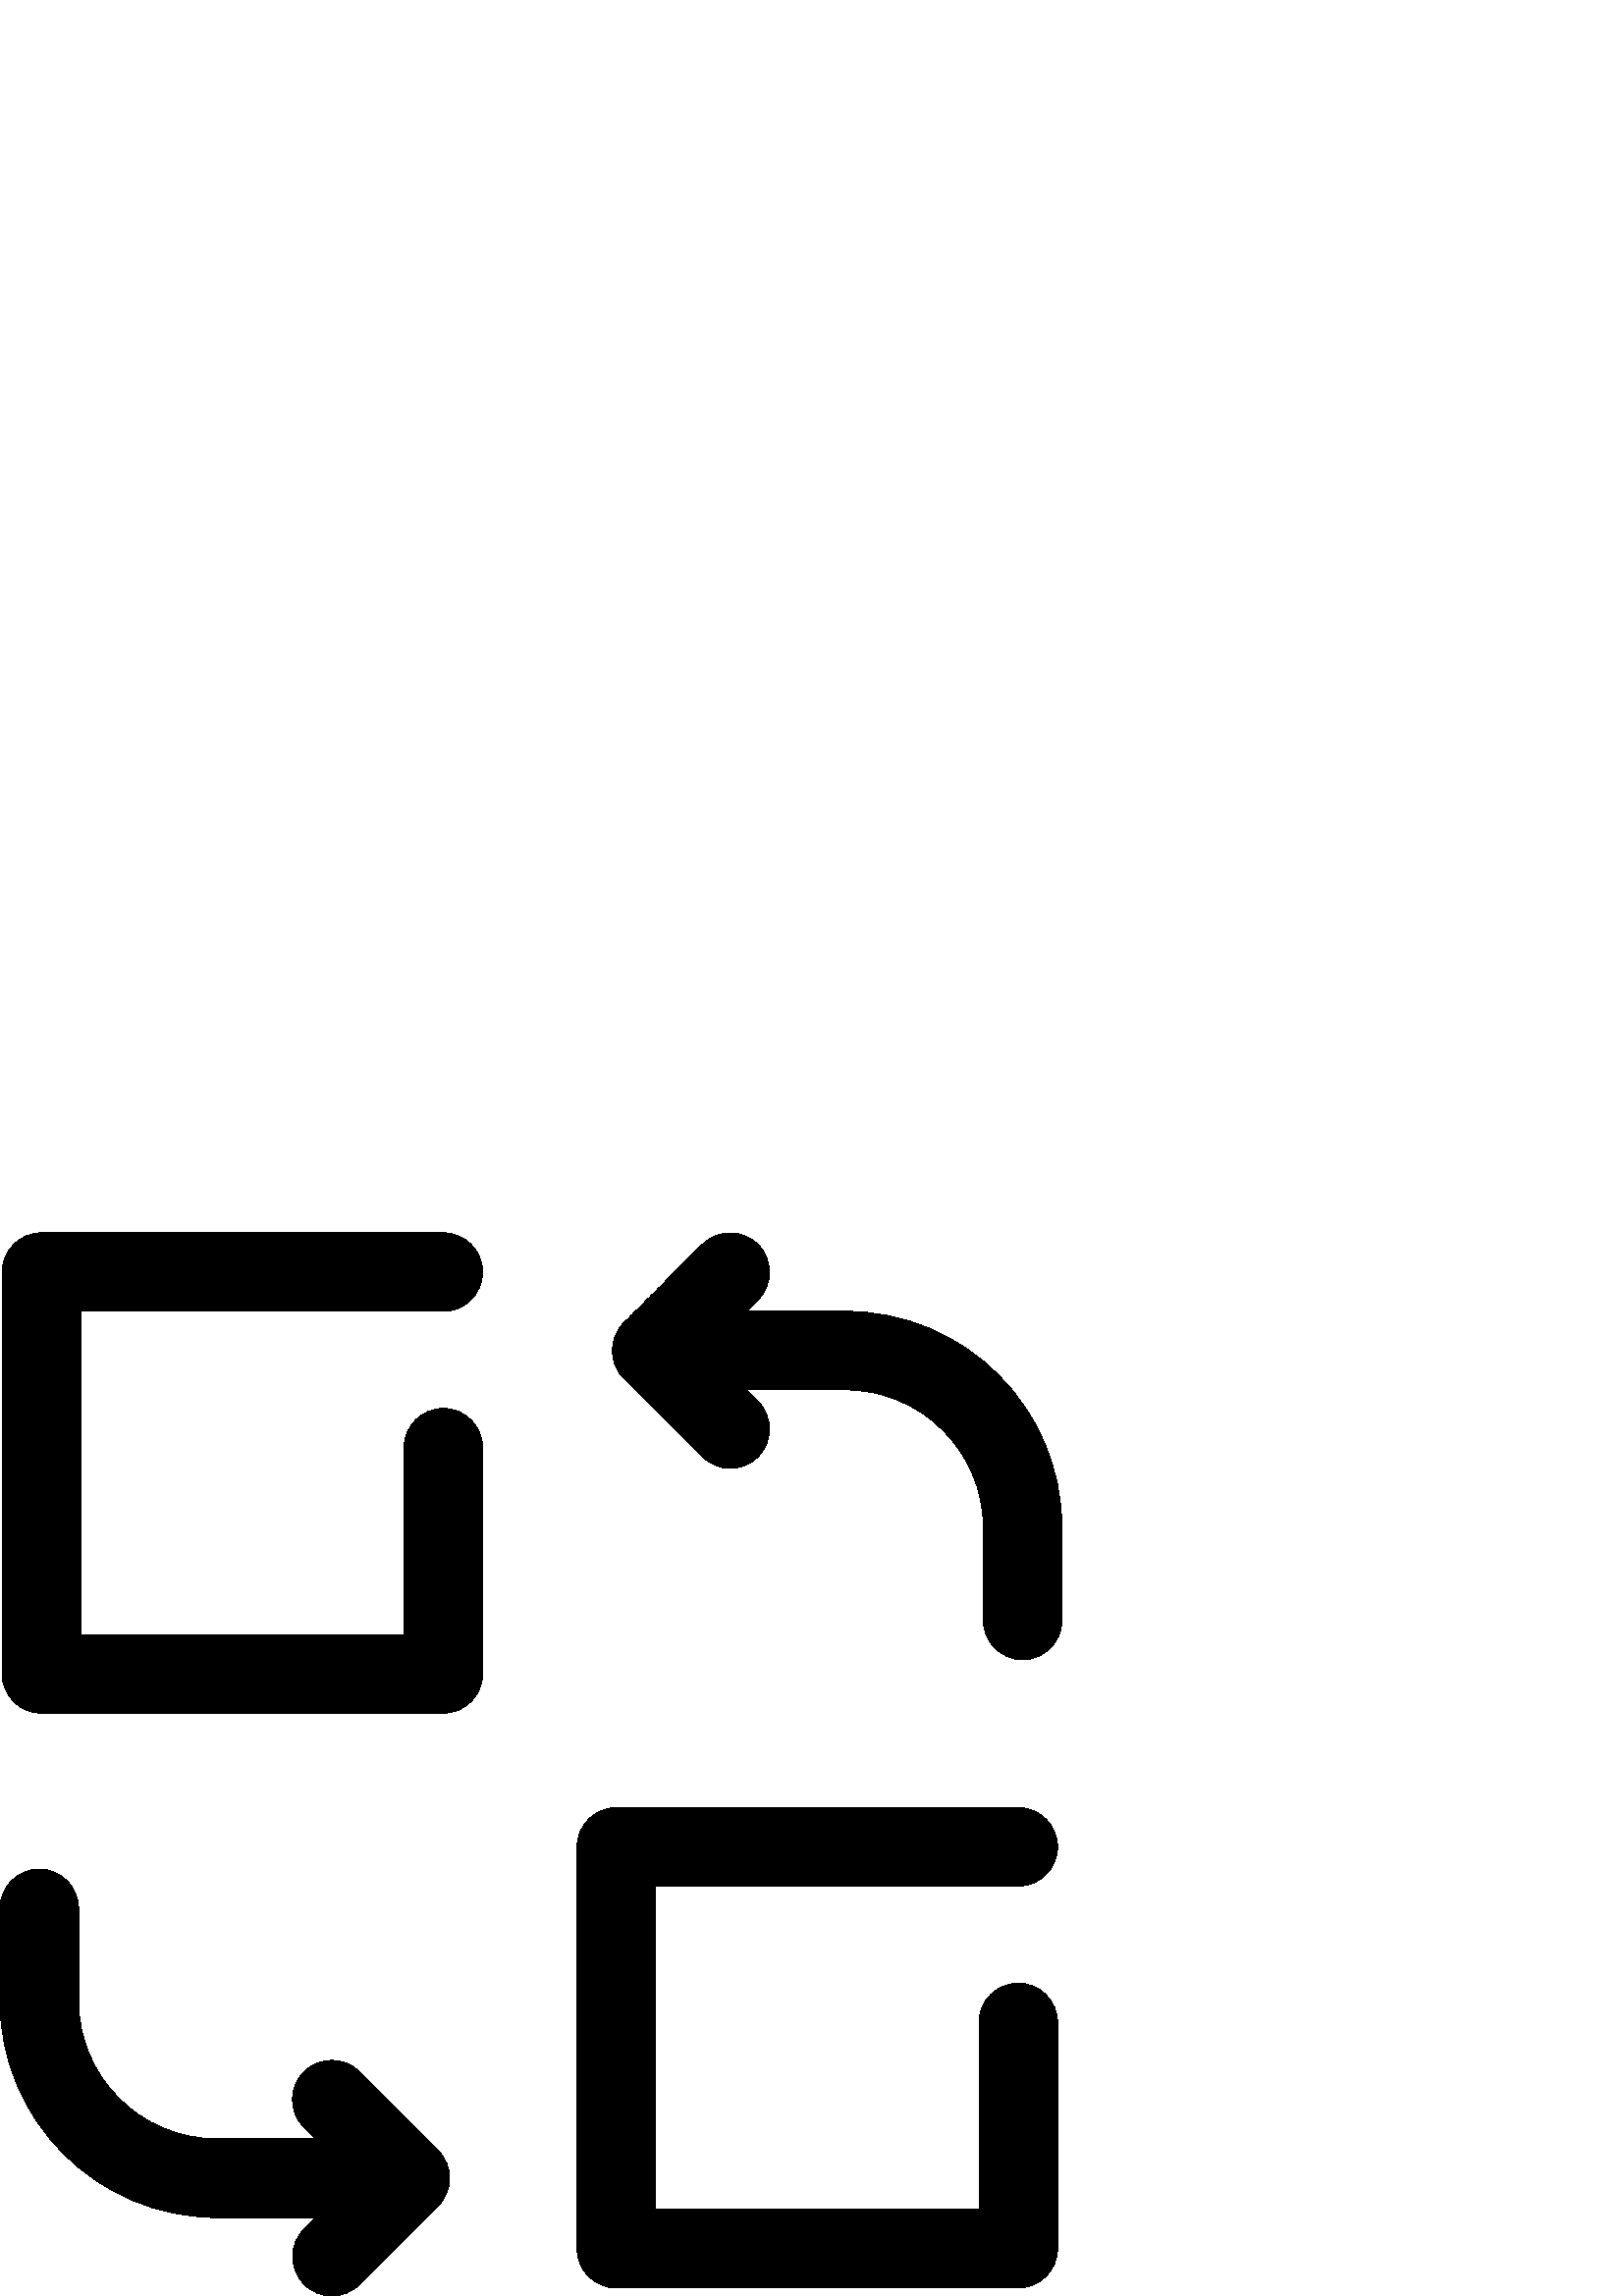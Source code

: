 %!PS-Adobe-3.0 EPSF-3.0
%%Pages: 1
%%DocumentData: Clean7Bit
%%LanguageLevel: 2
%%BoundingBox: 0 -1 390 390
%%EndComments
%%BeginProlog
save
50 dict begin
/q { gsave } bind def
/Q { grestore } bind def
/cm { 6 array astore concat } bind def
/w { setlinewidth } bind def
/J { setlinecap } bind def
/j { setlinejoin } bind def
/M { setmiterlimit } bind def
/d { setdash } bind def
/m { moveto } bind def
/l { lineto } bind def
/c { curveto } bind def
/h { closepath } bind def
/re { exch dup neg 3 1 roll 5 3 roll moveto 0 rlineto
      0 exch rlineto 0 rlineto closepath } bind def
/S { stroke } bind def
/f { fill } bind def
/f* { eofill } bind def
/n { newpath } bind def
/W { clip } bind def
/W* { eoclip } bind def
/BT { } bind def
/ET { } bind def
/pdfmark where { pop globaldict /?pdfmark /exec load put }
    { globaldict begin /?pdfmark /pop load def /pdfmark
    /cleartomark load def end } ifelse
/BDC { mark 3 1 roll /BDC pdfmark } bind def
/EMC { mark /EMC pdfmark } bind def
/cairo_store_point { /cairo_point_y exch def /cairo_point_x exch def } def
/Tj { show currentpoint cairo_store_point } bind def
/TJ {
  {
    dup
    type /stringtype eq
    { show } { -0.001 mul 0 cairo_font_matrix dtransform rmoveto } ifelse
  } forall
  currentpoint cairo_store_point
} bind def
/cairo_selectfont { cairo_font_matrix aload pop pop pop 0 0 6 array astore
    cairo_font exch selectfont cairo_point_x cairo_point_y moveto } bind def
/Tf { pop /cairo_font exch def /cairo_font_matrix where
      { pop cairo_selectfont } if } bind def
/Td { matrix translate cairo_font_matrix matrix concatmatrix dup
      /cairo_font_matrix exch def dup 4 get exch 5 get cairo_store_point
      /cairo_font where { pop cairo_selectfont } if } bind def
/Tm { 2 copy 8 2 roll 6 array astore /cairo_font_matrix exch def
      cairo_store_point /cairo_font where { pop cairo_selectfont } if } bind def
/g { setgray } bind def
/rg { setrgbcolor } bind def
/d1 { setcachedevice } bind def
%%EndProlog
%%BeginSetup
%%EndSetup
%%Page: 1 1
%%BeginPageSetup
%%PageBoundingBox: 0 -1 390 390
%%EndPageSetup
q 0 -1 390 391 rectclip q
0 g
310 361.119 m 273.762 361.119 l 277.922 365.279 l 283.52 370.881 283.52
 379.998 277.922 385.682 c 272.32 391.279 263.199 391.279 257.52 385.682
 c 228.719 356.881 l 223.121 351.279 223.121 342.158 228.719 336.479 c 257.602
 307.76 l 260.398 304.959 264.078 303.522 267.762 303.522 c 271.441 303.522
 275.121 304.959 277.922 307.76 c 283.52 313.361 283.52 322.479 277.922 
328.158 c 273.762 332.318 l 310 332.318 l 337.922 332.318 360.559 309.6 
360.559 281.76 c 360.559 247.76 l 360.559 239.842 367.039 233.361 374.961
 233.361 c 382.879 233.361 389.359 239.842 389.359 247.76 c 389.359 281.76
 l 389.359 325.522 353.762 361.119 310 361.119 c h
310 361.119 m f
160.641 53.44 m 131.84 82.24 l 126.238 87.842 117.121 87.842 111.441 82.24
 c 105.762 76.639 105.84 67.522 111.441 61.842 c 115.602 57.682 l 79.359
 57.682 l 51.441 57.682 28.801 80.4 28.801 108.24 c 28.801 142.158 l 28.801
 150.08 22.32 156.561 14.398 156.561 c 6.48 156.561 0 150.08 0 142.158 c
 0 108.158 l 0.078 64.4 35.68 28.799 79.441 28.799 c 115.68 28.799 l 111.52
 24.639 l 105.922 19.041 105.922 9.92 111.52 4.24 c 114.32 1.44 118 -0.002
 121.68 -0.002 c 125.359 -0.002 129.039 1.44 131.84 4.24 c 160.641 33.041
 l 166.238 38.639 166.238 47.76 160.641 53.44 c h
160.641 53.44 m f
162.559 325.522 m 154.641 325.522 148.16 319.041 148.16 311.119 c 148.16
 242.561 l 29.602 242.561 l 29.602 361.119 l 162.559 361.119 l 170.48 361.119
 176.961 367.6 176.961 375.522 c 176.961 383.44 170.48 389.92 162.559 389.92
 c 15.199 389.92 l 7.281 389.92 0.801 383.44 0.801 375.522 c 0.801 228.158
 l 0.801 220.158 7.281 213.76 15.199 213.76 c 162.559 213.76 l 170.48 213.76
 176.961 220.24 176.961 228.158 c 176.961 311.119 l 176.961 319.041 170.48
 325.522 162.559 325.522 c h
162.559 325.522 m f
373.359 114.721 m 365.441 114.721 358.961 108.24 358.961 100.318 c 358.961
 31.76 l 240.398 31.76 l 240.398 150.318 l 373.359 150.318 l 381.281 150.318
 387.762 156.799 387.762 164.721 c 387.762 172.639 381.281 179.119 373.359
 179.119 c 226 179.119 l 218.078 179.119 211.602 172.639 211.602 164.721
 c 211.602 17.361 l 211.602 9.44 218 2.959 226 2.959 c 373.359 2.959 l 381.281
 2.959 387.762 9.44 387.762 17.361 c 387.762 100.318 l 387.762 108.24 381.281
 114.721 373.359 114.721 c h
373.359 114.721 m f
Q Q
showpage
%%Trailer
end restore
%%EOF
